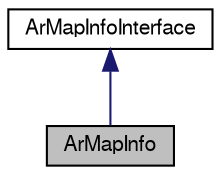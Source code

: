 digraph G
{
  edge [fontname="FreeSans",fontsize=10,labelfontname="FreeSans",labelfontsize=10];
  node [fontname="FreeSans",fontsize=10,shape=record];
  Node1 [label="ArMapInfo",height=0.2,width=0.4,color="black", fillcolor="grey75", style="filled" fontcolor="black"];
  Node2 -> Node1 [dir=back,color="midnightblue",fontsize=10,style="solid",fontname="FreeSans"];
  Node2 [label="ArMapInfoInterface",height=0.2,width=0.4,color="black", fillcolor="white", style="filled",URL="$classArMapInfoInterface.html",tooltip="Methods related to setting and retrieving the various &quot;info&quot; tags in an..."];
}
